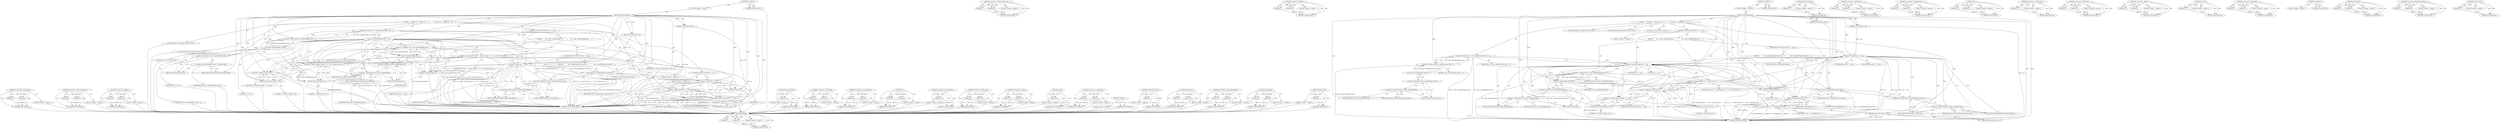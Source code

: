 digraph "QLatin1Char" {
vulnerable_162 [label=<(METHOD,openTags)>];
vulnerable_163 [label=<(PARAM,p1)>];
vulnerable_164 [label=<(PARAM,p2)>];
vulnerable_165 [label=<(BLOCK,&lt;empty&gt;,&lt;empty&gt;)>];
vulnerable_166 [label=<(METHOD_RETURN,ANY)>];
vulnerable_115 [label=<(METHOD,&lt;operator&gt;.indirectFieldAccess)>];
vulnerable_116 [label=<(PARAM,p1)>];
vulnerable_117 [label=<(PARAM,p2)>];
vulnerable_118 [label=<(BLOCK,&lt;empty&gt;,&lt;empty&gt;)>];
vulnerable_119 [label=<(METHOD_RETURN,ANY)>];
vulnerable_139 [label=<(METHOD,&lt;operator&gt;.addition)>];
vulnerable_140 [label=<(PARAM,p1)>];
vulnerable_141 [label=<(PARAM,p2)>];
vulnerable_142 [label=<(BLOCK,&lt;empty&gt;,&lt;empty&gt;)>];
vulnerable_143 [label=<(METHOD_RETURN,ANY)>];
vulnerable_6 [label=<(METHOD,&lt;global&gt;)<SUB>1</SUB>>];
vulnerable_7 [label=<(BLOCK,&lt;empty&gt;,&lt;empty&gt;)<SUB>1</SUB>>];
vulnerable_8 [label=<(METHOD,closeToTagString)<SUB>1</SUB>>];
vulnerable_9 [label=<(PARAM,TextHtmlData* data)<SUB>1</SUB>>];
vulnerable_10 [label=<(PARAM,const QString&amp; _tag)<SUB>1</SUB>>];
vulnerable_11 [label=<(BLOCK,{
    QString ret;
    QString tag;
    int i =...,{
    QString ret;
    QString tag;
    int i =...)<SUB>2</SUB>>];
vulnerable_12 [label="<(LOCAL,QString ret: QString)<SUB>3</SUB>>"];
vulnerable_13 [label="<(LOCAL,QString tag: QString)<SUB>4</SUB>>"];
vulnerable_14 [label="<(LOCAL,int i: int)<SUB>5</SUB>>"];
vulnerable_15 [label=<(&lt;operator&gt;.assignment,i = data-&gt;openHtmlTags.count() - 1)<SUB>5</SUB>>];
vulnerable_16 [label=<(IDENTIFIER,i,i = data-&gt;openHtmlTags.count() - 1)<SUB>5</SUB>>];
vulnerable_17 [label=<(&lt;operator&gt;.subtraction,data-&gt;openHtmlTags.count() - 1)<SUB>5</SUB>>];
vulnerable_18 [label=<(count,data-&gt;openHtmlTags.count())<SUB>5</SUB>>];
vulnerable_19 [label=<(&lt;operator&gt;.fieldAccess,data-&gt;openHtmlTags.count)<SUB>5</SUB>>];
vulnerable_20 [label=<(&lt;operator&gt;.indirectFieldAccess,data-&gt;openHtmlTags)<SUB>5</SUB>>];
vulnerable_21 [label=<(IDENTIFIER,data,data-&gt;openHtmlTags.count())<SUB>5</SUB>>];
vulnerable_22 [label=<(FIELD_IDENTIFIER,openHtmlTags,openHtmlTags)<SUB>5</SUB>>];
vulnerable_23 [label=<(FIELD_IDENTIFIER,count,count)<SUB>5</SUB>>];
vulnerable_24 [label=<(LITERAL,1,data-&gt;openHtmlTags.count() - 1)<SUB>5</SUB>>];
vulnerable_25 [label=<(CONTROL_STRUCTURE,FOR,for (;i &gt;= 0;--i))<SUB>6</SUB>>];
vulnerable_26 [label=<(BLOCK,&lt;empty&gt;,&lt;empty&gt;)<SUB>6</SUB>>];
vulnerable_27 [label=<(&lt;operator&gt;.greaterEqualsThan,i &gt;= 0)<SUB>6</SUB>>];
vulnerable_28 [label=<(IDENTIFIER,i,i &gt;= 0)<SUB>6</SUB>>];
vulnerable_29 [label=<(LITERAL,0,i &gt;= 0)<SUB>6</SUB>>];
vulnerable_30 [label=<(&lt;operator&gt;.preDecrement,--i)<SUB>6</SUB>>];
vulnerable_31 [label=<(IDENTIFIER,i,--i)<SUB>6</SUB>>];
vulnerable_32 [label=<(BLOCK,{
        tag = data-&gt;openHtmlTags.at(i);
     ...,{
        tag = data-&gt;openHtmlTags.at(i);
     ...)<SUB>7</SUB>>];
vulnerable_33 [label=<(&lt;operator&gt;.assignment,tag = data-&gt;openHtmlTags.at(i))<SUB>8</SUB>>];
vulnerable_34 [label=<(IDENTIFIER,tag,tag = data-&gt;openHtmlTags.at(i))<SUB>8</SUB>>];
vulnerable_35 [label=<(at,data-&gt;openHtmlTags.at(i))<SUB>8</SUB>>];
vulnerable_36 [label=<(&lt;operator&gt;.fieldAccess,data-&gt;openHtmlTags.at)<SUB>8</SUB>>];
vulnerable_37 [label=<(&lt;operator&gt;.indirectFieldAccess,data-&gt;openHtmlTags)<SUB>8</SUB>>];
vulnerable_38 [label=<(IDENTIFIER,data,data-&gt;openHtmlTags.at(i))<SUB>8</SUB>>];
vulnerable_39 [label=<(FIELD_IDENTIFIER,openHtmlTags,openHtmlTags)<SUB>8</SUB>>];
vulnerable_40 [label=<(FIELD_IDENTIFIER,at,at)<SUB>8</SUB>>];
vulnerable_41 [label=<(IDENTIFIER,i,data-&gt;openHtmlTags.at(i))<SUB>8</SUB>>];
vulnerable_42 [label=<(&lt;operator&gt;.assignmentPlus,ret += QLatin1String(&quot;&lt;/&quot;) + tag + QLatin1Char(...)<SUB>9</SUB>>];
vulnerable_43 [label=<(IDENTIFIER,ret,ret += QLatin1String(&quot;&lt;/&quot;) + tag + QLatin1Char(...)<SUB>9</SUB>>];
vulnerable_44 [label=<(&lt;operator&gt;.addition,QLatin1String(&quot;&lt;/&quot;) + tag + QLatin1Char('&gt;'))<SUB>9</SUB>>];
vulnerable_45 [label=<(&lt;operator&gt;.addition,QLatin1String(&quot;&lt;/&quot;) + tag)<SUB>9</SUB>>];
vulnerable_46 [label=<(QLatin1String,QLatin1String(&quot;&lt;/&quot;))<SUB>9</SUB>>];
vulnerable_47 [label=<(LITERAL,&quot;&lt;/&quot;,QLatin1String(&quot;&lt;/&quot;))<SUB>9</SUB>>];
vulnerable_48 [label=<(IDENTIFIER,tag,QLatin1String(&quot;&lt;/&quot;) + tag)<SUB>9</SUB>>];
vulnerable_49 [label=<(QLatin1Char,QLatin1Char('&gt;'))<SUB>9</SUB>>];
vulnerable_50 [label=<(LITERAL,'&gt;',QLatin1Char('&gt;'))<SUB>9</SUB>>];
vulnerable_51 [label=<(CONTROL_STRUCTURE,IF,if (tag == _tag))<SUB>10</SUB>>];
vulnerable_52 [label=<(&lt;operator&gt;.equals,tag == _tag)<SUB>10</SUB>>];
vulnerable_53 [label=<(IDENTIFIER,tag,tag == _tag)<SUB>10</SUB>>];
vulnerable_54 [label=<(IDENTIFIER,_tag,tag == _tag)<SUB>10</SUB>>];
vulnerable_55 [label=<(BLOCK,{
            data-&gt;openHtmlTags.removeAt(i);
 ...,{
            data-&gt;openHtmlTags.removeAt(i);
 ...)<SUB>11</SUB>>];
vulnerable_56 [label=<(removeAt,data-&gt;openHtmlTags.removeAt(i))<SUB>12</SUB>>];
vulnerable_57 [label=<(&lt;operator&gt;.fieldAccess,data-&gt;openHtmlTags.removeAt)<SUB>12</SUB>>];
vulnerable_58 [label=<(&lt;operator&gt;.indirectFieldAccess,data-&gt;openHtmlTags)<SUB>12</SUB>>];
vulnerable_59 [label=<(IDENTIFIER,data,data-&gt;openHtmlTags.removeAt(i))<SUB>12</SUB>>];
vulnerable_60 [label=<(FIELD_IDENTIFIER,openHtmlTags,openHtmlTags)<SUB>12</SUB>>];
vulnerable_61 [label=<(FIELD_IDENTIFIER,removeAt,removeAt)<SUB>12</SUB>>];
vulnerable_62 [label=<(IDENTIFIER,i,data-&gt;openHtmlTags.removeAt(i))<SUB>12</SUB>>];
vulnerable_63 [label=<(CONTROL_STRUCTURE,BREAK,break;)<SUB>13</SUB>>];
vulnerable_64 [label=<(&lt;operator&gt;.assignmentPlus,ret += openTags(data, i))<SUB>17</SUB>>];
vulnerable_65 [label=<(IDENTIFIER,ret,ret += openTags(data, i))<SUB>17</SUB>>];
vulnerable_66 [label=<(openTags,openTags(data, i))<SUB>17</SUB>>];
vulnerable_67 [label=<(IDENTIFIER,data,openTags(data, i))<SUB>17</SUB>>];
vulnerable_68 [label=<(IDENTIFIER,i,openTags(data, i))<SUB>17</SUB>>];
vulnerable_69 [label=<(RETURN,return ret;,return ret;)<SUB>19</SUB>>];
vulnerable_70 [label=<(IDENTIFIER,ret,return ret;)<SUB>19</SUB>>];
vulnerable_71 [label=<(METHOD_RETURN,QString)<SUB>1</SUB>>];
vulnerable_73 [label=<(METHOD_RETURN,ANY)<SUB>1</SUB>>];
vulnerable_144 [label=<(METHOD,QLatin1String)>];
vulnerable_145 [label=<(PARAM,p1)>];
vulnerable_146 [label=<(BLOCK,&lt;empty&gt;,&lt;empty&gt;)>];
vulnerable_147 [label=<(METHOD_RETURN,ANY)>];
vulnerable_101 [label=<(METHOD,&lt;operator&gt;.subtraction)>];
vulnerable_102 [label=<(PARAM,p1)>];
vulnerable_103 [label=<(PARAM,p2)>];
vulnerable_104 [label=<(BLOCK,&lt;empty&gt;,&lt;empty&gt;)>];
vulnerable_105 [label=<(METHOD_RETURN,ANY)>];
vulnerable_134 [label=<(METHOD,&lt;operator&gt;.assignmentPlus)>];
vulnerable_135 [label=<(PARAM,p1)>];
vulnerable_136 [label=<(PARAM,p2)>];
vulnerable_137 [label=<(BLOCK,&lt;empty&gt;,&lt;empty&gt;)>];
vulnerable_138 [label=<(METHOD_RETURN,ANY)>];
vulnerable_129 [label=<(METHOD,at)>];
vulnerable_130 [label=<(PARAM,p1)>];
vulnerable_131 [label=<(PARAM,p2)>];
vulnerable_132 [label=<(BLOCK,&lt;empty&gt;,&lt;empty&gt;)>];
vulnerable_133 [label=<(METHOD_RETURN,ANY)>];
vulnerable_125 [label=<(METHOD,&lt;operator&gt;.preDecrement)>];
vulnerable_126 [label=<(PARAM,p1)>];
vulnerable_127 [label=<(BLOCK,&lt;empty&gt;,&lt;empty&gt;)>];
vulnerable_128 [label=<(METHOD_RETURN,ANY)>];
vulnerable_110 [label=<(METHOD,&lt;operator&gt;.fieldAccess)>];
vulnerable_111 [label=<(PARAM,p1)>];
vulnerable_112 [label=<(PARAM,p2)>];
vulnerable_113 [label=<(BLOCK,&lt;empty&gt;,&lt;empty&gt;)>];
vulnerable_114 [label=<(METHOD_RETURN,ANY)>];
vulnerable_152 [label=<(METHOD,&lt;operator&gt;.equals)>];
vulnerable_153 [label=<(PARAM,p1)>];
vulnerable_154 [label=<(PARAM,p2)>];
vulnerable_155 [label=<(BLOCK,&lt;empty&gt;,&lt;empty&gt;)>];
vulnerable_156 [label=<(METHOD_RETURN,ANY)>];
vulnerable_106 [label=<(METHOD,count)>];
vulnerable_107 [label=<(PARAM,p1)>];
vulnerable_108 [label=<(BLOCK,&lt;empty&gt;,&lt;empty&gt;)>];
vulnerable_109 [label=<(METHOD_RETURN,ANY)>];
vulnerable_96 [label=<(METHOD,&lt;operator&gt;.assignment)>];
vulnerable_97 [label=<(PARAM,p1)>];
vulnerable_98 [label=<(PARAM,p2)>];
vulnerable_99 [label=<(BLOCK,&lt;empty&gt;,&lt;empty&gt;)>];
vulnerable_100 [label=<(METHOD_RETURN,ANY)>];
vulnerable_90 [label=<(METHOD,&lt;global&gt;)<SUB>1</SUB>>];
vulnerable_91 [label=<(BLOCK,&lt;empty&gt;,&lt;empty&gt;)>];
vulnerable_92 [label=<(METHOD_RETURN,ANY)>];
vulnerable_157 [label=<(METHOD,removeAt)>];
vulnerable_158 [label=<(PARAM,p1)>];
vulnerable_159 [label=<(PARAM,p2)>];
vulnerable_160 [label=<(BLOCK,&lt;empty&gt;,&lt;empty&gt;)>];
vulnerable_161 [label=<(METHOD_RETURN,ANY)>];
vulnerable_120 [label=<(METHOD,&lt;operator&gt;.greaterEqualsThan)>];
vulnerable_121 [label=<(PARAM,p1)>];
vulnerable_122 [label=<(PARAM,p2)>];
vulnerable_123 [label=<(BLOCK,&lt;empty&gt;,&lt;empty&gt;)>];
vulnerable_124 [label=<(METHOD_RETURN,ANY)>];
vulnerable_148 [label=<(METHOD,QLatin1Char)>];
vulnerable_149 [label=<(PARAM,p1)>];
vulnerable_150 [label=<(BLOCK,&lt;empty&gt;,&lt;empty&gt;)>];
vulnerable_151 [label=<(METHOD_RETURN,ANY)>];
fixed_168 [label=<(METHOD,&lt;operator&gt;.greaterThan)>];
fixed_169 [label=<(PARAM,p1)>];
fixed_170 [label=<(PARAM,p2)>];
fixed_171 [label=<(BLOCK,&lt;empty&gt;,&lt;empty&gt;)>];
fixed_172 [label=<(METHOD_RETURN,ANY)>];
fixed_121 [label=<(METHOD,&lt;operator&gt;.indirectFieldAccess)>];
fixed_122 [label=<(PARAM,p1)>];
fixed_123 [label=<(PARAM,p2)>];
fixed_124 [label=<(BLOCK,&lt;empty&gt;,&lt;empty&gt;)>];
fixed_125 [label=<(METHOD_RETURN,ANY)>];
fixed_145 [label=<(METHOD,&lt;operator&gt;.addition)>];
fixed_146 [label=<(PARAM,p1)>];
fixed_147 [label=<(PARAM,p2)>];
fixed_148 [label=<(BLOCK,&lt;empty&gt;,&lt;empty&gt;)>];
fixed_149 [label=<(METHOD_RETURN,ANY)>];
fixed_6 [label=<(METHOD,&lt;global&gt;)<SUB>1</SUB>>];
fixed_7 [label=<(BLOCK,&lt;empty&gt;,&lt;empty&gt;)<SUB>1</SUB>>];
fixed_8 [label=<(METHOD,closeToTagString)<SUB>1</SUB>>];
fixed_9 [label=<(PARAM,TextHtmlData* data)<SUB>1</SUB>>];
fixed_10 [label=<(PARAM,const QString&amp; _tag)<SUB>1</SUB>>];
fixed_11 [label=<(BLOCK,{
    QString ret;
    QString tag;
    int i =...,{
    QString ret;
    QString tag;
    int i =...)<SUB>2</SUB>>];
fixed_12 [label="<(LOCAL,QString ret: QString)<SUB>3</SUB>>"];
fixed_13 [label="<(LOCAL,QString tag: QString)<SUB>4</SUB>>"];
fixed_14 [label="<(LOCAL,int i: int)<SUB>5</SUB>>"];
fixed_15 [label=<(&lt;operator&gt;.assignment,i = data-&gt;openHtmlTags.count() - 1)<SUB>5</SUB>>];
fixed_16 [label=<(IDENTIFIER,i,i = data-&gt;openHtmlTags.count() - 1)<SUB>5</SUB>>];
fixed_17 [label=<(&lt;operator&gt;.subtraction,data-&gt;openHtmlTags.count() - 1)<SUB>5</SUB>>];
fixed_18 [label=<(count,data-&gt;openHtmlTags.count())<SUB>5</SUB>>];
fixed_19 [label=<(&lt;operator&gt;.fieldAccess,data-&gt;openHtmlTags.count)<SUB>5</SUB>>];
fixed_20 [label=<(&lt;operator&gt;.indirectFieldAccess,data-&gt;openHtmlTags)<SUB>5</SUB>>];
fixed_21 [label=<(IDENTIFIER,data,data-&gt;openHtmlTags.count())<SUB>5</SUB>>];
fixed_22 [label=<(FIELD_IDENTIFIER,openHtmlTags,openHtmlTags)<SUB>5</SUB>>];
fixed_23 [label=<(FIELD_IDENTIFIER,count,count)<SUB>5</SUB>>];
fixed_24 [label=<(LITERAL,1,data-&gt;openHtmlTags.count() - 1)<SUB>5</SUB>>];
fixed_25 [label=<(CONTROL_STRUCTURE,FOR,for (;i &gt;= 0;--i))<SUB>6</SUB>>];
fixed_26 [label=<(BLOCK,&lt;empty&gt;,&lt;empty&gt;)<SUB>6</SUB>>];
fixed_27 [label=<(&lt;operator&gt;.greaterEqualsThan,i &gt;= 0)<SUB>6</SUB>>];
fixed_28 [label=<(IDENTIFIER,i,i &gt;= 0)<SUB>6</SUB>>];
fixed_29 [label=<(LITERAL,0,i &gt;= 0)<SUB>6</SUB>>];
fixed_30 [label=<(&lt;operator&gt;.preDecrement,--i)<SUB>6</SUB>>];
fixed_31 [label=<(IDENTIFIER,i,--i)<SUB>6</SUB>>];
fixed_32 [label=<(BLOCK,{
        tag = data-&gt;openHtmlTags.at(i);
     ...,{
        tag = data-&gt;openHtmlTags.at(i);
     ...)<SUB>7</SUB>>];
fixed_33 [label=<(&lt;operator&gt;.assignment,tag = data-&gt;openHtmlTags.at(i))<SUB>8</SUB>>];
fixed_34 [label=<(IDENTIFIER,tag,tag = data-&gt;openHtmlTags.at(i))<SUB>8</SUB>>];
fixed_35 [label=<(at,data-&gt;openHtmlTags.at(i))<SUB>8</SUB>>];
fixed_36 [label=<(&lt;operator&gt;.fieldAccess,data-&gt;openHtmlTags.at)<SUB>8</SUB>>];
fixed_37 [label=<(&lt;operator&gt;.indirectFieldAccess,data-&gt;openHtmlTags)<SUB>8</SUB>>];
fixed_38 [label=<(IDENTIFIER,data,data-&gt;openHtmlTags.at(i))<SUB>8</SUB>>];
fixed_39 [label=<(FIELD_IDENTIFIER,openHtmlTags,openHtmlTags)<SUB>8</SUB>>];
fixed_40 [label=<(FIELD_IDENTIFIER,at,at)<SUB>8</SUB>>];
fixed_41 [label=<(IDENTIFIER,i,data-&gt;openHtmlTags.at(i))<SUB>8</SUB>>];
fixed_42 [label=<(&lt;operator&gt;.assignmentPlus,ret += QLatin1String(&quot;&lt;/&quot;) + tag + QLatin1Char(...)<SUB>9</SUB>>];
fixed_43 [label=<(IDENTIFIER,ret,ret += QLatin1String(&quot;&lt;/&quot;) + tag + QLatin1Char(...)<SUB>9</SUB>>];
fixed_44 [label=<(&lt;operator&gt;.addition,QLatin1String(&quot;&lt;/&quot;) + tag + QLatin1Char('&gt;'))<SUB>9</SUB>>];
fixed_45 [label=<(&lt;operator&gt;.addition,QLatin1String(&quot;&lt;/&quot;) + tag)<SUB>9</SUB>>];
fixed_46 [label=<(QLatin1String,QLatin1String(&quot;&lt;/&quot;))<SUB>9</SUB>>];
fixed_47 [label=<(LITERAL,&quot;&lt;/&quot;,QLatin1String(&quot;&lt;/&quot;))<SUB>9</SUB>>];
fixed_48 [label=<(IDENTIFIER,tag,QLatin1String(&quot;&lt;/&quot;) + tag)<SUB>9</SUB>>];
fixed_49 [label=<(QLatin1Char,QLatin1Char('&gt;'))<SUB>9</SUB>>];
fixed_50 [label=<(LITERAL,'&gt;',QLatin1Char('&gt;'))<SUB>9</SUB>>];
fixed_51 [label=<(CONTROL_STRUCTURE,IF,if (tag == _tag))<SUB>10</SUB>>];
fixed_52 [label=<(&lt;operator&gt;.equals,tag == _tag)<SUB>10</SUB>>];
fixed_53 [label=<(IDENTIFIER,tag,tag == _tag)<SUB>10</SUB>>];
fixed_54 [label=<(IDENTIFIER,_tag,tag == _tag)<SUB>10</SUB>>];
fixed_55 [label=<(BLOCK,{
            data-&gt;openHtmlTags.removeAt(i);
 ...,{
            data-&gt;openHtmlTags.removeAt(i);
 ...)<SUB>11</SUB>>];
fixed_56 [label=<(removeAt,data-&gt;openHtmlTags.removeAt(i))<SUB>12</SUB>>];
fixed_57 [label=<(&lt;operator&gt;.fieldAccess,data-&gt;openHtmlTags.removeAt)<SUB>12</SUB>>];
fixed_58 [label=<(&lt;operator&gt;.indirectFieldAccess,data-&gt;openHtmlTags)<SUB>12</SUB>>];
fixed_59 [label=<(IDENTIFIER,data,data-&gt;openHtmlTags.removeAt(i))<SUB>12</SUB>>];
fixed_60 [label=<(FIELD_IDENTIFIER,openHtmlTags,openHtmlTags)<SUB>12</SUB>>];
fixed_61 [label=<(FIELD_IDENTIFIER,removeAt,removeAt)<SUB>12</SUB>>];
fixed_62 [label=<(IDENTIFIER,i,data-&gt;openHtmlTags.removeAt(i))<SUB>12</SUB>>];
fixed_63 [label=<(CONTROL_STRUCTURE,BREAK,break;)<SUB>13</SUB>>];
fixed_64 [label=<(CONTROL_STRUCTURE,IF,if (i &gt; -1))<SUB>17</SUB>>];
fixed_65 [label=<(&lt;operator&gt;.greaterThan,i &gt; -1)<SUB>17</SUB>>];
fixed_66 [label=<(IDENTIFIER,i,i &gt; -1)<SUB>17</SUB>>];
fixed_67 [label=<(&lt;operator&gt;.minus,-1)<SUB>17</SUB>>];
fixed_68 [label=<(LITERAL,1,-1)<SUB>17</SUB>>];
fixed_69 [label=<(BLOCK,&lt;empty&gt;,&lt;empty&gt;)<SUB>18</SUB>>];
fixed_70 [label=<(&lt;operator&gt;.assignmentPlus,ret += openTags(data, i))<SUB>18</SUB>>];
fixed_71 [label=<(IDENTIFIER,ret,ret += openTags(data, i))<SUB>18</SUB>>];
fixed_72 [label=<(openTags,openTags(data, i))<SUB>18</SUB>>];
fixed_73 [label=<(IDENTIFIER,data,openTags(data, i))<SUB>18</SUB>>];
fixed_74 [label=<(IDENTIFIER,i,openTags(data, i))<SUB>18</SUB>>];
fixed_75 [label=<(RETURN,return ret;,return ret;)<SUB>20</SUB>>];
fixed_76 [label=<(IDENTIFIER,ret,return ret;)<SUB>20</SUB>>];
fixed_77 [label=<(METHOD_RETURN,QString)<SUB>1</SUB>>];
fixed_79 [label=<(METHOD_RETURN,ANY)<SUB>1</SUB>>];
fixed_150 [label=<(METHOD,QLatin1String)>];
fixed_151 [label=<(PARAM,p1)>];
fixed_152 [label=<(BLOCK,&lt;empty&gt;,&lt;empty&gt;)>];
fixed_153 [label=<(METHOD_RETURN,ANY)>];
fixed_107 [label=<(METHOD,&lt;operator&gt;.subtraction)>];
fixed_108 [label=<(PARAM,p1)>];
fixed_109 [label=<(PARAM,p2)>];
fixed_110 [label=<(BLOCK,&lt;empty&gt;,&lt;empty&gt;)>];
fixed_111 [label=<(METHOD_RETURN,ANY)>];
fixed_140 [label=<(METHOD,&lt;operator&gt;.assignmentPlus)>];
fixed_141 [label=<(PARAM,p1)>];
fixed_142 [label=<(PARAM,p2)>];
fixed_143 [label=<(BLOCK,&lt;empty&gt;,&lt;empty&gt;)>];
fixed_144 [label=<(METHOD_RETURN,ANY)>];
fixed_135 [label=<(METHOD,at)>];
fixed_136 [label=<(PARAM,p1)>];
fixed_137 [label=<(PARAM,p2)>];
fixed_138 [label=<(BLOCK,&lt;empty&gt;,&lt;empty&gt;)>];
fixed_139 [label=<(METHOD_RETURN,ANY)>];
fixed_131 [label=<(METHOD,&lt;operator&gt;.preDecrement)>];
fixed_132 [label=<(PARAM,p1)>];
fixed_133 [label=<(BLOCK,&lt;empty&gt;,&lt;empty&gt;)>];
fixed_134 [label=<(METHOD_RETURN,ANY)>];
fixed_116 [label=<(METHOD,&lt;operator&gt;.fieldAccess)>];
fixed_117 [label=<(PARAM,p1)>];
fixed_118 [label=<(PARAM,p2)>];
fixed_119 [label=<(BLOCK,&lt;empty&gt;,&lt;empty&gt;)>];
fixed_120 [label=<(METHOD_RETURN,ANY)>];
fixed_158 [label=<(METHOD,&lt;operator&gt;.equals)>];
fixed_159 [label=<(PARAM,p1)>];
fixed_160 [label=<(PARAM,p2)>];
fixed_161 [label=<(BLOCK,&lt;empty&gt;,&lt;empty&gt;)>];
fixed_162 [label=<(METHOD_RETURN,ANY)>];
fixed_112 [label=<(METHOD,count)>];
fixed_113 [label=<(PARAM,p1)>];
fixed_114 [label=<(BLOCK,&lt;empty&gt;,&lt;empty&gt;)>];
fixed_115 [label=<(METHOD_RETURN,ANY)>];
fixed_102 [label=<(METHOD,&lt;operator&gt;.assignment)>];
fixed_103 [label=<(PARAM,p1)>];
fixed_104 [label=<(PARAM,p2)>];
fixed_105 [label=<(BLOCK,&lt;empty&gt;,&lt;empty&gt;)>];
fixed_106 [label=<(METHOD_RETURN,ANY)>];
fixed_96 [label=<(METHOD,&lt;global&gt;)<SUB>1</SUB>>];
fixed_97 [label=<(BLOCK,&lt;empty&gt;,&lt;empty&gt;)>];
fixed_98 [label=<(METHOD_RETURN,ANY)>];
fixed_173 [label=<(METHOD,&lt;operator&gt;.minus)>];
fixed_174 [label=<(PARAM,p1)>];
fixed_175 [label=<(BLOCK,&lt;empty&gt;,&lt;empty&gt;)>];
fixed_176 [label=<(METHOD_RETURN,ANY)>];
fixed_163 [label=<(METHOD,removeAt)>];
fixed_164 [label=<(PARAM,p1)>];
fixed_165 [label=<(PARAM,p2)>];
fixed_166 [label=<(BLOCK,&lt;empty&gt;,&lt;empty&gt;)>];
fixed_167 [label=<(METHOD_RETURN,ANY)>];
fixed_126 [label=<(METHOD,&lt;operator&gt;.greaterEqualsThan)>];
fixed_127 [label=<(PARAM,p1)>];
fixed_128 [label=<(PARAM,p2)>];
fixed_129 [label=<(BLOCK,&lt;empty&gt;,&lt;empty&gt;)>];
fixed_130 [label=<(METHOD_RETURN,ANY)>];
fixed_177 [label=<(METHOD,openTags)>];
fixed_178 [label=<(PARAM,p1)>];
fixed_179 [label=<(PARAM,p2)>];
fixed_180 [label=<(BLOCK,&lt;empty&gt;,&lt;empty&gt;)>];
fixed_181 [label=<(METHOD_RETURN,ANY)>];
fixed_154 [label=<(METHOD,QLatin1Char)>];
fixed_155 [label=<(PARAM,p1)>];
fixed_156 [label=<(BLOCK,&lt;empty&gt;,&lt;empty&gt;)>];
fixed_157 [label=<(METHOD_RETURN,ANY)>];
vulnerable_162 -> vulnerable_163  [key=0, label="AST: "];
vulnerable_162 -> vulnerable_163  [key=1, label="DDG: "];
vulnerable_162 -> vulnerable_165  [key=0, label="AST: "];
vulnerable_162 -> vulnerable_164  [key=0, label="AST: "];
vulnerable_162 -> vulnerable_164  [key=1, label="DDG: "];
vulnerable_162 -> vulnerable_166  [key=0, label="AST: "];
vulnerable_162 -> vulnerable_166  [key=1, label="CFG: "];
vulnerable_163 -> vulnerable_166  [key=0, label="DDG: p1"];
vulnerable_164 -> vulnerable_166  [key=0, label="DDG: p2"];
vulnerable_115 -> vulnerable_116  [key=0, label="AST: "];
vulnerable_115 -> vulnerable_116  [key=1, label="DDG: "];
vulnerable_115 -> vulnerable_118  [key=0, label="AST: "];
vulnerable_115 -> vulnerable_117  [key=0, label="AST: "];
vulnerable_115 -> vulnerable_117  [key=1, label="DDG: "];
vulnerable_115 -> vulnerable_119  [key=0, label="AST: "];
vulnerable_115 -> vulnerable_119  [key=1, label="CFG: "];
vulnerable_116 -> vulnerable_119  [key=0, label="DDG: p1"];
vulnerable_117 -> vulnerable_119  [key=0, label="DDG: p2"];
vulnerable_139 -> vulnerable_140  [key=0, label="AST: "];
vulnerable_139 -> vulnerable_140  [key=1, label="DDG: "];
vulnerable_139 -> vulnerable_142  [key=0, label="AST: "];
vulnerable_139 -> vulnerable_141  [key=0, label="AST: "];
vulnerable_139 -> vulnerable_141  [key=1, label="DDG: "];
vulnerable_139 -> vulnerable_143  [key=0, label="AST: "];
vulnerable_139 -> vulnerable_143  [key=1, label="CFG: "];
vulnerable_140 -> vulnerable_143  [key=0, label="DDG: p1"];
vulnerable_141 -> vulnerable_143  [key=0, label="DDG: p2"];
vulnerable_6 -> vulnerable_7  [key=0, label="AST: "];
vulnerable_6 -> vulnerable_73  [key=0, label="AST: "];
vulnerable_6 -> vulnerable_73  [key=1, label="CFG: "];
vulnerable_7 -> vulnerable_8  [key=0, label="AST: "];
vulnerable_8 -> vulnerable_9  [key=0, label="AST: "];
vulnerable_8 -> vulnerable_9  [key=1, label="DDG: "];
vulnerable_8 -> vulnerable_10  [key=0, label="AST: "];
vulnerable_8 -> vulnerable_10  [key=1, label="DDG: "];
vulnerable_8 -> vulnerable_11  [key=0, label="AST: "];
vulnerable_8 -> vulnerable_71  [key=0, label="AST: "];
vulnerable_8 -> vulnerable_22  [key=0, label="CFG: "];
vulnerable_8 -> vulnerable_64  [key=0, label="DDG: "];
vulnerable_8 -> vulnerable_70  [key=0, label="DDG: "];
vulnerable_8 -> vulnerable_17  [key=0, label="DDG: "];
vulnerable_8 -> vulnerable_27  [key=0, label="DDG: "];
vulnerable_8 -> vulnerable_30  [key=0, label="DDG: "];
vulnerable_8 -> vulnerable_42  [key=0, label="DDG: "];
vulnerable_8 -> vulnerable_66  [key=0, label="DDG: "];
vulnerable_8 -> vulnerable_35  [key=0, label="DDG: "];
vulnerable_8 -> vulnerable_44  [key=0, label="DDG: "];
vulnerable_8 -> vulnerable_52  [key=0, label="DDG: "];
vulnerable_8 -> vulnerable_45  [key=0, label="DDG: "];
vulnerable_8 -> vulnerable_49  [key=0, label="DDG: "];
vulnerable_8 -> vulnerable_56  [key=0, label="DDG: "];
vulnerable_8 -> vulnerable_46  [key=0, label="DDG: "];
vulnerable_9 -> vulnerable_66  [key=0, label="DDG: data"];
vulnerable_10 -> vulnerable_71  [key=0, label="DDG: _tag"];
vulnerable_10 -> vulnerable_52  [key=0, label="DDG: _tag"];
vulnerable_11 -> vulnerable_12  [key=0, label="AST: "];
vulnerable_11 -> vulnerable_13  [key=0, label="AST: "];
vulnerable_11 -> vulnerable_14  [key=0, label="AST: "];
vulnerable_11 -> vulnerable_15  [key=0, label="AST: "];
vulnerable_11 -> vulnerable_25  [key=0, label="AST: "];
vulnerable_11 -> vulnerable_64  [key=0, label="AST: "];
vulnerable_11 -> vulnerable_69  [key=0, label="AST: "];
vulnerable_15 -> vulnerable_16  [key=0, label="AST: "];
vulnerable_15 -> vulnerable_17  [key=0, label="AST: "];
vulnerable_15 -> vulnerable_27  [key=0, label="CFG: "];
vulnerable_15 -> vulnerable_27  [key=1, label="DDG: i"];
vulnerable_15 -> vulnerable_71  [key=0, label="DDG: data-&gt;openHtmlTags.count() - 1"];
vulnerable_15 -> vulnerable_71  [key=1, label="DDG: i = data-&gt;openHtmlTags.count() - 1"];
vulnerable_17 -> vulnerable_18  [key=0, label="AST: "];
vulnerable_17 -> vulnerable_24  [key=0, label="AST: "];
vulnerable_17 -> vulnerable_15  [key=0, label="CFG: "];
vulnerable_17 -> vulnerable_15  [key=1, label="DDG: data-&gt;openHtmlTags.count()"];
vulnerable_17 -> vulnerable_15  [key=2, label="DDG: 1"];
vulnerable_17 -> vulnerable_71  [key=0, label="DDG: data-&gt;openHtmlTags.count()"];
vulnerable_18 -> vulnerable_19  [key=0, label="AST: "];
vulnerable_18 -> vulnerable_17  [key=0, label="CFG: "];
vulnerable_18 -> vulnerable_17  [key=1, label="DDG: data-&gt;openHtmlTags.count"];
vulnerable_19 -> vulnerable_20  [key=0, label="AST: "];
vulnerable_19 -> vulnerable_23  [key=0, label="AST: "];
vulnerable_19 -> vulnerable_18  [key=0, label="CFG: "];
vulnerable_20 -> vulnerable_21  [key=0, label="AST: "];
vulnerable_20 -> vulnerable_22  [key=0, label="AST: "];
vulnerable_20 -> vulnerable_23  [key=0, label="CFG: "];
vulnerable_22 -> vulnerable_20  [key=0, label="CFG: "];
vulnerable_23 -> vulnerable_19  [key=0, label="CFG: "];
vulnerable_25 -> vulnerable_26  [key=0, label="AST: "];
vulnerable_25 -> vulnerable_27  [key=0, label="AST: "];
vulnerable_25 -> vulnerable_30  [key=0, label="AST: "];
vulnerable_25 -> vulnerable_32  [key=0, label="AST: "];
vulnerable_27 -> vulnerable_28  [key=0, label="AST: "];
vulnerable_27 -> vulnerable_29  [key=0, label="AST: "];
vulnerable_27 -> vulnerable_39  [key=0, label="CFG: "];
vulnerable_27 -> vulnerable_39  [key=1, label="CDG: "];
vulnerable_27 -> vulnerable_66  [key=0, label="CFG: "];
vulnerable_27 -> vulnerable_66  [key=1, label="DDG: i"];
vulnerable_27 -> vulnerable_71  [key=0, label="DDG: i &gt;= 0"];
vulnerable_27 -> vulnerable_35  [key=0, label="DDG: i"];
vulnerable_27 -> vulnerable_35  [key=1, label="CDG: "];
vulnerable_27 -> vulnerable_49  [key=0, label="CDG: "];
vulnerable_27 -> vulnerable_33  [key=0, label="CDG: "];
vulnerable_27 -> vulnerable_42  [key=0, label="CDG: "];
vulnerable_27 -> vulnerable_36  [key=0, label="CDG: "];
vulnerable_27 -> vulnerable_52  [key=0, label="CDG: "];
vulnerable_27 -> vulnerable_37  [key=0, label="CDG: "];
vulnerable_27 -> vulnerable_46  [key=0, label="CDG: "];
vulnerable_27 -> vulnerable_45  [key=0, label="CDG: "];
vulnerable_27 -> vulnerable_40  [key=0, label="CDG: "];
vulnerable_27 -> vulnerable_44  [key=0, label="CDG: "];
vulnerable_30 -> vulnerable_31  [key=0, label="AST: "];
vulnerable_30 -> vulnerable_27  [key=0, label="CFG: "];
vulnerable_30 -> vulnerable_27  [key=1, label="DDG: i"];
vulnerable_30 -> vulnerable_71  [key=0, label="DDG: --i"];
vulnerable_32 -> vulnerable_33  [key=0, label="AST: "];
vulnerable_32 -> vulnerable_42  [key=0, label="AST: "];
vulnerable_32 -> vulnerable_51  [key=0, label="AST: "];
vulnerable_33 -> vulnerable_34  [key=0, label="AST: "];
vulnerable_33 -> vulnerable_35  [key=0, label="AST: "];
vulnerable_33 -> vulnerable_46  [key=0, label="CFG: "];
vulnerable_33 -> vulnerable_71  [key=0, label="DDG: data-&gt;openHtmlTags.at(i)"];
vulnerable_33 -> vulnerable_71  [key=1, label="DDG: tag = data-&gt;openHtmlTags.at(i)"];
vulnerable_33 -> vulnerable_42  [key=0, label="DDG: tag"];
vulnerable_33 -> vulnerable_44  [key=0, label="DDG: tag"];
vulnerable_33 -> vulnerable_52  [key=0, label="DDG: tag"];
vulnerable_33 -> vulnerable_45  [key=0, label="DDG: tag"];
vulnerable_35 -> vulnerable_36  [key=0, label="AST: "];
vulnerable_35 -> vulnerable_41  [key=0, label="AST: "];
vulnerable_35 -> vulnerable_33  [key=0, label="CFG: "];
vulnerable_35 -> vulnerable_33  [key=1, label="DDG: data-&gt;openHtmlTags.at"];
vulnerable_35 -> vulnerable_33  [key=2, label="DDG: i"];
vulnerable_35 -> vulnerable_30  [key=0, label="DDG: i"];
vulnerable_35 -> vulnerable_56  [key=0, label="DDG: i"];
vulnerable_36 -> vulnerable_37  [key=0, label="AST: "];
vulnerable_36 -> vulnerable_40  [key=0, label="AST: "];
vulnerable_36 -> vulnerable_35  [key=0, label="CFG: "];
vulnerable_37 -> vulnerable_38  [key=0, label="AST: "];
vulnerable_37 -> vulnerable_39  [key=0, label="AST: "];
vulnerable_37 -> vulnerable_40  [key=0, label="CFG: "];
vulnerable_39 -> vulnerable_37  [key=0, label="CFG: "];
vulnerable_40 -> vulnerable_36  [key=0, label="CFG: "];
vulnerable_42 -> vulnerable_43  [key=0, label="AST: "];
vulnerable_42 -> vulnerable_44  [key=0, label="AST: "];
vulnerable_42 -> vulnerable_52  [key=0, label="CFG: "];
vulnerable_42 -> vulnerable_71  [key=0, label="DDG: QLatin1String(&quot;&lt;/&quot;) + tag + QLatin1Char('&gt;')"];
vulnerable_42 -> vulnerable_71  [key=1, label="DDG: ret += QLatin1String(&quot;&lt;/&quot;) + tag + QLatin1Char('&gt;')"];
vulnerable_42 -> vulnerable_64  [key=0, label="DDG: ret"];
vulnerable_44 -> vulnerable_45  [key=0, label="AST: "];
vulnerable_44 -> vulnerable_49  [key=0, label="AST: "];
vulnerable_44 -> vulnerable_42  [key=0, label="CFG: "];
vulnerable_44 -> vulnerable_71  [key=0, label="DDG: QLatin1String(&quot;&lt;/&quot;) + tag"];
vulnerable_44 -> vulnerable_71  [key=1, label="DDG: QLatin1Char('&gt;')"];
vulnerable_45 -> vulnerable_46  [key=0, label="AST: "];
vulnerable_45 -> vulnerable_48  [key=0, label="AST: "];
vulnerable_45 -> vulnerable_49  [key=0, label="CFG: "];
vulnerable_45 -> vulnerable_71  [key=0, label="DDG: QLatin1String(&quot;&lt;/&quot;)"];
vulnerable_46 -> vulnerable_47  [key=0, label="AST: "];
vulnerable_46 -> vulnerable_45  [key=0, label="CFG: "];
vulnerable_46 -> vulnerable_45  [key=1, label="DDG: &quot;&lt;/&quot;"];
vulnerable_46 -> vulnerable_42  [key=0, label="DDG: &quot;&lt;/&quot;"];
vulnerable_46 -> vulnerable_44  [key=0, label="DDG: &quot;&lt;/&quot;"];
vulnerable_49 -> vulnerable_50  [key=0, label="AST: "];
vulnerable_49 -> vulnerable_44  [key=0, label="CFG: "];
vulnerable_49 -> vulnerable_44  [key=1, label="DDG: '&gt;'"];
vulnerable_49 -> vulnerable_42  [key=0, label="DDG: '&gt;'"];
vulnerable_51 -> vulnerable_52  [key=0, label="AST: "];
vulnerable_51 -> vulnerable_55  [key=0, label="AST: "];
vulnerable_52 -> vulnerable_53  [key=0, label="AST: "];
vulnerable_52 -> vulnerable_54  [key=0, label="AST: "];
vulnerable_52 -> vulnerable_60  [key=0, label="CFG: "];
vulnerable_52 -> vulnerable_60  [key=1, label="CDG: "];
vulnerable_52 -> vulnerable_30  [key=0, label="CFG: "];
vulnerable_52 -> vulnerable_30  [key=1, label="CDG: "];
vulnerable_52 -> vulnerable_71  [key=0, label="DDG: tag"];
vulnerable_52 -> vulnerable_71  [key=1, label="DDG: _tag"];
vulnerable_52 -> vulnerable_71  [key=2, label="DDG: tag == _tag"];
vulnerable_52 -> vulnerable_58  [key=0, label="CDG: "];
vulnerable_52 -> vulnerable_61  [key=0, label="CDG: "];
vulnerable_52 -> vulnerable_57  [key=0, label="CDG: "];
vulnerable_52 -> vulnerable_56  [key=0, label="CDG: "];
vulnerable_52 -> vulnerable_27  [key=0, label="CDG: "];
vulnerable_55 -> vulnerable_56  [key=0, label="AST: "];
vulnerable_55 -> vulnerable_63  [key=0, label="AST: "];
vulnerable_56 -> vulnerable_57  [key=0, label="AST: "];
vulnerable_56 -> vulnerable_62  [key=0, label="AST: "];
vulnerable_56 -> vulnerable_66  [key=0, label="CFG: "];
vulnerable_56 -> vulnerable_66  [key=1, label="DDG: i"];
vulnerable_56 -> vulnerable_71  [key=0, label="DDG: data-&gt;openHtmlTags.removeAt(i)"];
vulnerable_57 -> vulnerable_58  [key=0, label="AST: "];
vulnerable_57 -> vulnerable_61  [key=0, label="AST: "];
vulnerable_57 -> vulnerable_56  [key=0, label="CFG: "];
vulnerable_58 -> vulnerable_59  [key=0, label="AST: "];
vulnerable_58 -> vulnerable_60  [key=0, label="AST: "];
vulnerable_58 -> vulnerable_61  [key=0, label="CFG: "];
vulnerable_60 -> vulnerable_58  [key=0, label="CFG: "];
vulnerable_61 -> vulnerable_57  [key=0, label="CFG: "];
vulnerable_64 -> vulnerable_65  [key=0, label="AST: "];
vulnerable_64 -> vulnerable_66  [key=0, label="AST: "];
vulnerable_64 -> vulnerable_69  [key=0, label="CFG: "];
vulnerable_64 -> vulnerable_71  [key=0, label="DDG: ret"];
vulnerable_64 -> vulnerable_71  [key=1, label="DDG: openTags(data, i)"];
vulnerable_64 -> vulnerable_71  [key=2, label="DDG: ret += openTags(data, i)"];
vulnerable_64 -> vulnerable_70  [key=0, label="DDG: ret"];
vulnerable_66 -> vulnerable_67  [key=0, label="AST: "];
vulnerable_66 -> vulnerable_68  [key=0, label="AST: "];
vulnerable_66 -> vulnerable_64  [key=0, label="CFG: "];
vulnerable_66 -> vulnerable_64  [key=1, label="DDG: data"];
vulnerable_66 -> vulnerable_64  [key=2, label="DDG: i"];
vulnerable_66 -> vulnerable_71  [key=0, label="DDG: data"];
vulnerable_66 -> vulnerable_71  [key=1, label="DDG: i"];
vulnerable_69 -> vulnerable_70  [key=0, label="AST: "];
vulnerable_69 -> vulnerable_71  [key=0, label="CFG: "];
vulnerable_69 -> vulnerable_71  [key=1, label="DDG: &lt;RET&gt;"];
vulnerable_70 -> vulnerable_69  [key=0, label="DDG: ret"];
vulnerable_144 -> vulnerable_145  [key=0, label="AST: "];
vulnerable_144 -> vulnerable_145  [key=1, label="DDG: "];
vulnerable_144 -> vulnerable_146  [key=0, label="AST: "];
vulnerable_144 -> vulnerable_147  [key=0, label="AST: "];
vulnerable_144 -> vulnerable_147  [key=1, label="CFG: "];
vulnerable_145 -> vulnerable_147  [key=0, label="DDG: p1"];
vulnerable_101 -> vulnerable_102  [key=0, label="AST: "];
vulnerable_101 -> vulnerable_102  [key=1, label="DDG: "];
vulnerable_101 -> vulnerable_104  [key=0, label="AST: "];
vulnerable_101 -> vulnerable_103  [key=0, label="AST: "];
vulnerable_101 -> vulnerable_103  [key=1, label="DDG: "];
vulnerable_101 -> vulnerable_105  [key=0, label="AST: "];
vulnerable_101 -> vulnerable_105  [key=1, label="CFG: "];
vulnerable_102 -> vulnerable_105  [key=0, label="DDG: p1"];
vulnerable_103 -> vulnerable_105  [key=0, label="DDG: p2"];
vulnerable_134 -> vulnerable_135  [key=0, label="AST: "];
vulnerable_134 -> vulnerable_135  [key=1, label="DDG: "];
vulnerable_134 -> vulnerable_137  [key=0, label="AST: "];
vulnerable_134 -> vulnerable_136  [key=0, label="AST: "];
vulnerable_134 -> vulnerable_136  [key=1, label="DDG: "];
vulnerable_134 -> vulnerable_138  [key=0, label="AST: "];
vulnerable_134 -> vulnerable_138  [key=1, label="CFG: "];
vulnerable_135 -> vulnerable_138  [key=0, label="DDG: p1"];
vulnerable_136 -> vulnerable_138  [key=0, label="DDG: p2"];
vulnerable_129 -> vulnerable_130  [key=0, label="AST: "];
vulnerable_129 -> vulnerable_130  [key=1, label="DDG: "];
vulnerable_129 -> vulnerable_132  [key=0, label="AST: "];
vulnerable_129 -> vulnerable_131  [key=0, label="AST: "];
vulnerable_129 -> vulnerable_131  [key=1, label="DDG: "];
vulnerable_129 -> vulnerable_133  [key=0, label="AST: "];
vulnerable_129 -> vulnerable_133  [key=1, label="CFG: "];
vulnerable_130 -> vulnerable_133  [key=0, label="DDG: p1"];
vulnerable_131 -> vulnerable_133  [key=0, label="DDG: p2"];
vulnerable_125 -> vulnerable_126  [key=0, label="AST: "];
vulnerable_125 -> vulnerable_126  [key=1, label="DDG: "];
vulnerable_125 -> vulnerable_127  [key=0, label="AST: "];
vulnerable_125 -> vulnerable_128  [key=0, label="AST: "];
vulnerable_125 -> vulnerable_128  [key=1, label="CFG: "];
vulnerable_126 -> vulnerable_128  [key=0, label="DDG: p1"];
vulnerable_110 -> vulnerable_111  [key=0, label="AST: "];
vulnerable_110 -> vulnerable_111  [key=1, label="DDG: "];
vulnerable_110 -> vulnerable_113  [key=0, label="AST: "];
vulnerable_110 -> vulnerable_112  [key=0, label="AST: "];
vulnerable_110 -> vulnerable_112  [key=1, label="DDG: "];
vulnerable_110 -> vulnerable_114  [key=0, label="AST: "];
vulnerable_110 -> vulnerable_114  [key=1, label="CFG: "];
vulnerable_111 -> vulnerable_114  [key=0, label="DDG: p1"];
vulnerable_112 -> vulnerable_114  [key=0, label="DDG: p2"];
vulnerable_152 -> vulnerable_153  [key=0, label="AST: "];
vulnerable_152 -> vulnerable_153  [key=1, label="DDG: "];
vulnerable_152 -> vulnerable_155  [key=0, label="AST: "];
vulnerable_152 -> vulnerable_154  [key=0, label="AST: "];
vulnerable_152 -> vulnerable_154  [key=1, label="DDG: "];
vulnerable_152 -> vulnerable_156  [key=0, label="AST: "];
vulnerable_152 -> vulnerable_156  [key=1, label="CFG: "];
vulnerable_153 -> vulnerable_156  [key=0, label="DDG: p1"];
vulnerable_154 -> vulnerable_156  [key=0, label="DDG: p2"];
vulnerable_106 -> vulnerable_107  [key=0, label="AST: "];
vulnerable_106 -> vulnerable_107  [key=1, label="DDG: "];
vulnerable_106 -> vulnerable_108  [key=0, label="AST: "];
vulnerable_106 -> vulnerable_109  [key=0, label="AST: "];
vulnerable_106 -> vulnerable_109  [key=1, label="CFG: "];
vulnerable_107 -> vulnerable_109  [key=0, label="DDG: p1"];
vulnerable_96 -> vulnerable_97  [key=0, label="AST: "];
vulnerable_96 -> vulnerable_97  [key=1, label="DDG: "];
vulnerable_96 -> vulnerable_99  [key=0, label="AST: "];
vulnerable_96 -> vulnerable_98  [key=0, label="AST: "];
vulnerable_96 -> vulnerable_98  [key=1, label="DDG: "];
vulnerable_96 -> vulnerable_100  [key=0, label="AST: "];
vulnerable_96 -> vulnerable_100  [key=1, label="CFG: "];
vulnerable_97 -> vulnerable_100  [key=0, label="DDG: p1"];
vulnerable_98 -> vulnerable_100  [key=0, label="DDG: p2"];
vulnerable_90 -> vulnerable_91  [key=0, label="AST: "];
vulnerable_90 -> vulnerable_92  [key=0, label="AST: "];
vulnerable_90 -> vulnerable_92  [key=1, label="CFG: "];
vulnerable_157 -> vulnerable_158  [key=0, label="AST: "];
vulnerable_157 -> vulnerable_158  [key=1, label="DDG: "];
vulnerable_157 -> vulnerable_160  [key=0, label="AST: "];
vulnerable_157 -> vulnerable_159  [key=0, label="AST: "];
vulnerable_157 -> vulnerable_159  [key=1, label="DDG: "];
vulnerable_157 -> vulnerable_161  [key=0, label="AST: "];
vulnerable_157 -> vulnerable_161  [key=1, label="CFG: "];
vulnerable_158 -> vulnerable_161  [key=0, label="DDG: p1"];
vulnerable_159 -> vulnerable_161  [key=0, label="DDG: p2"];
vulnerable_120 -> vulnerable_121  [key=0, label="AST: "];
vulnerable_120 -> vulnerable_121  [key=1, label="DDG: "];
vulnerable_120 -> vulnerable_123  [key=0, label="AST: "];
vulnerable_120 -> vulnerable_122  [key=0, label="AST: "];
vulnerable_120 -> vulnerable_122  [key=1, label="DDG: "];
vulnerable_120 -> vulnerable_124  [key=0, label="AST: "];
vulnerable_120 -> vulnerable_124  [key=1, label="CFG: "];
vulnerable_121 -> vulnerable_124  [key=0, label="DDG: p1"];
vulnerable_122 -> vulnerable_124  [key=0, label="DDG: p2"];
vulnerable_148 -> vulnerable_149  [key=0, label="AST: "];
vulnerable_148 -> vulnerable_149  [key=1, label="DDG: "];
vulnerable_148 -> vulnerable_150  [key=0, label="AST: "];
vulnerable_148 -> vulnerable_151  [key=0, label="AST: "];
vulnerable_148 -> vulnerable_151  [key=1, label="CFG: "];
vulnerable_149 -> vulnerable_151  [key=0, label="DDG: p1"];
fixed_168 -> fixed_169  [key=0, label="AST: "];
fixed_168 -> fixed_169  [key=1, label="DDG: "];
fixed_168 -> fixed_171  [key=0, label="AST: "];
fixed_168 -> fixed_170  [key=0, label="AST: "];
fixed_168 -> fixed_170  [key=1, label="DDG: "];
fixed_168 -> fixed_172  [key=0, label="AST: "];
fixed_168 -> fixed_172  [key=1, label="CFG: "];
fixed_169 -> fixed_172  [key=0, label="DDG: p1"];
fixed_170 -> fixed_172  [key=0, label="DDG: p2"];
fixed_171 -> vulnerable_162  [key=0];
fixed_172 -> vulnerable_162  [key=0];
fixed_121 -> fixed_122  [key=0, label="AST: "];
fixed_121 -> fixed_122  [key=1, label="DDG: "];
fixed_121 -> fixed_124  [key=0, label="AST: "];
fixed_121 -> fixed_123  [key=0, label="AST: "];
fixed_121 -> fixed_123  [key=1, label="DDG: "];
fixed_121 -> fixed_125  [key=0, label="AST: "];
fixed_121 -> fixed_125  [key=1, label="CFG: "];
fixed_122 -> fixed_125  [key=0, label="DDG: p1"];
fixed_123 -> fixed_125  [key=0, label="DDG: p2"];
fixed_124 -> vulnerable_162  [key=0];
fixed_125 -> vulnerable_162  [key=0];
fixed_145 -> fixed_146  [key=0, label="AST: "];
fixed_145 -> fixed_146  [key=1, label="DDG: "];
fixed_145 -> fixed_148  [key=0, label="AST: "];
fixed_145 -> fixed_147  [key=0, label="AST: "];
fixed_145 -> fixed_147  [key=1, label="DDG: "];
fixed_145 -> fixed_149  [key=0, label="AST: "];
fixed_145 -> fixed_149  [key=1, label="CFG: "];
fixed_146 -> fixed_149  [key=0, label="DDG: p1"];
fixed_147 -> fixed_149  [key=0, label="DDG: p2"];
fixed_148 -> vulnerable_162  [key=0];
fixed_149 -> vulnerable_162  [key=0];
fixed_6 -> fixed_7  [key=0, label="AST: "];
fixed_6 -> fixed_79  [key=0, label="AST: "];
fixed_6 -> fixed_79  [key=1, label="CFG: "];
fixed_7 -> fixed_8  [key=0, label="AST: "];
fixed_8 -> fixed_9  [key=0, label="AST: "];
fixed_8 -> fixed_9  [key=1, label="DDG: "];
fixed_8 -> fixed_10  [key=0, label="AST: "];
fixed_8 -> fixed_10  [key=1, label="DDG: "];
fixed_8 -> fixed_11  [key=0, label="AST: "];
fixed_8 -> fixed_77  [key=0, label="AST: "];
fixed_8 -> fixed_22  [key=0, label="CFG: "];
fixed_8 -> fixed_76  [key=0, label="DDG: "];
fixed_8 -> fixed_17  [key=0, label="DDG: "];
fixed_8 -> fixed_27  [key=0, label="DDG: "];
fixed_8 -> fixed_30  [key=0, label="DDG: "];
fixed_8 -> fixed_42  [key=0, label="DDG: "];
fixed_8 -> fixed_65  [key=0, label="DDG: "];
fixed_8 -> fixed_67  [key=0, label="DDG: "];
fixed_8 -> fixed_70  [key=0, label="DDG: "];
fixed_8 -> fixed_35  [key=0, label="DDG: "];
fixed_8 -> fixed_44  [key=0, label="DDG: "];
fixed_8 -> fixed_52  [key=0, label="DDG: "];
fixed_8 -> fixed_72  [key=0, label="DDG: "];
fixed_8 -> fixed_45  [key=0, label="DDG: "];
fixed_8 -> fixed_49  [key=0, label="DDG: "];
fixed_8 -> fixed_56  [key=0, label="DDG: "];
fixed_8 -> fixed_46  [key=0, label="DDG: "];
fixed_9 -> fixed_77  [key=0, label="DDG: data"];
fixed_9 -> fixed_72  [key=0, label="DDG: data"];
fixed_10 -> fixed_77  [key=0, label="DDG: _tag"];
fixed_10 -> fixed_52  [key=0, label="DDG: _tag"];
fixed_11 -> fixed_12  [key=0, label="AST: "];
fixed_11 -> fixed_13  [key=0, label="AST: "];
fixed_11 -> fixed_14  [key=0, label="AST: "];
fixed_11 -> fixed_15  [key=0, label="AST: "];
fixed_11 -> fixed_25  [key=0, label="AST: "];
fixed_11 -> fixed_64  [key=0, label="AST: "];
fixed_11 -> fixed_75  [key=0, label="AST: "];
fixed_12 -> vulnerable_162  [key=0];
fixed_13 -> vulnerable_162  [key=0];
fixed_14 -> vulnerable_162  [key=0];
fixed_15 -> fixed_16  [key=0, label="AST: "];
fixed_15 -> fixed_17  [key=0, label="AST: "];
fixed_15 -> fixed_27  [key=0, label="CFG: "];
fixed_15 -> fixed_27  [key=1, label="DDG: i"];
fixed_15 -> fixed_77  [key=0, label="DDG: data-&gt;openHtmlTags.count() - 1"];
fixed_15 -> fixed_77  [key=1, label="DDG: i = data-&gt;openHtmlTags.count() - 1"];
fixed_16 -> vulnerable_162  [key=0];
fixed_17 -> fixed_18  [key=0, label="AST: "];
fixed_17 -> fixed_24  [key=0, label="AST: "];
fixed_17 -> fixed_15  [key=0, label="CFG: "];
fixed_17 -> fixed_15  [key=1, label="DDG: data-&gt;openHtmlTags.count()"];
fixed_17 -> fixed_15  [key=2, label="DDG: 1"];
fixed_17 -> fixed_77  [key=0, label="DDG: data-&gt;openHtmlTags.count()"];
fixed_18 -> fixed_19  [key=0, label="AST: "];
fixed_18 -> fixed_17  [key=0, label="CFG: "];
fixed_18 -> fixed_17  [key=1, label="DDG: data-&gt;openHtmlTags.count"];
fixed_18 -> fixed_77  [key=0, label="DDG: data-&gt;openHtmlTags.count"];
fixed_19 -> fixed_20  [key=0, label="AST: "];
fixed_19 -> fixed_23  [key=0, label="AST: "];
fixed_19 -> fixed_18  [key=0, label="CFG: "];
fixed_20 -> fixed_21  [key=0, label="AST: "];
fixed_20 -> fixed_22  [key=0, label="AST: "];
fixed_20 -> fixed_23  [key=0, label="CFG: "];
fixed_21 -> vulnerable_162  [key=0];
fixed_22 -> fixed_20  [key=0, label="CFG: "];
fixed_23 -> fixed_19  [key=0, label="CFG: "];
fixed_24 -> vulnerable_162  [key=0];
fixed_25 -> fixed_26  [key=0, label="AST: "];
fixed_25 -> fixed_27  [key=0, label="AST: "];
fixed_25 -> fixed_30  [key=0, label="AST: "];
fixed_25 -> fixed_32  [key=0, label="AST: "];
fixed_26 -> vulnerable_162  [key=0];
fixed_27 -> fixed_28  [key=0, label="AST: "];
fixed_27 -> fixed_29  [key=0, label="AST: "];
fixed_27 -> fixed_39  [key=0, label="CFG: "];
fixed_27 -> fixed_39  [key=1, label="CDG: "];
fixed_27 -> fixed_67  [key=0, label="CFG: "];
fixed_27 -> fixed_77  [key=0, label="DDG: i &gt;= 0"];
fixed_27 -> fixed_65  [key=0, label="DDG: i"];
fixed_27 -> fixed_35  [key=0, label="DDG: i"];
fixed_27 -> fixed_35  [key=1, label="CDG: "];
fixed_27 -> fixed_49  [key=0, label="CDG: "];
fixed_27 -> fixed_33  [key=0, label="CDG: "];
fixed_27 -> fixed_42  [key=0, label="CDG: "];
fixed_27 -> fixed_36  [key=0, label="CDG: "];
fixed_27 -> fixed_52  [key=0, label="CDG: "];
fixed_27 -> fixed_37  [key=0, label="CDG: "];
fixed_27 -> fixed_46  [key=0, label="CDG: "];
fixed_27 -> fixed_45  [key=0, label="CDG: "];
fixed_27 -> fixed_40  [key=0, label="CDG: "];
fixed_27 -> fixed_44  [key=0, label="CDG: "];
fixed_28 -> vulnerable_162  [key=0];
fixed_29 -> vulnerable_162  [key=0];
fixed_30 -> fixed_31  [key=0, label="AST: "];
fixed_30 -> fixed_27  [key=0, label="CFG: "];
fixed_30 -> fixed_27  [key=1, label="DDG: i"];
fixed_30 -> fixed_77  [key=0, label="DDG: --i"];
fixed_31 -> vulnerable_162  [key=0];
fixed_32 -> fixed_33  [key=0, label="AST: "];
fixed_32 -> fixed_42  [key=0, label="AST: "];
fixed_32 -> fixed_51  [key=0, label="AST: "];
fixed_33 -> fixed_34  [key=0, label="AST: "];
fixed_33 -> fixed_35  [key=0, label="AST: "];
fixed_33 -> fixed_46  [key=0, label="CFG: "];
fixed_33 -> fixed_77  [key=0, label="DDG: data-&gt;openHtmlTags.at(i)"];
fixed_33 -> fixed_77  [key=1, label="DDG: tag = data-&gt;openHtmlTags.at(i)"];
fixed_33 -> fixed_42  [key=0, label="DDG: tag"];
fixed_33 -> fixed_44  [key=0, label="DDG: tag"];
fixed_33 -> fixed_52  [key=0, label="DDG: tag"];
fixed_33 -> fixed_45  [key=0, label="DDG: tag"];
fixed_34 -> vulnerable_162  [key=0];
fixed_35 -> fixed_36  [key=0, label="AST: "];
fixed_35 -> fixed_41  [key=0, label="AST: "];
fixed_35 -> fixed_33  [key=0, label="CFG: "];
fixed_35 -> fixed_33  [key=1, label="DDG: data-&gt;openHtmlTags.at"];
fixed_35 -> fixed_33  [key=2, label="DDG: i"];
fixed_35 -> fixed_77  [key=0, label="DDG: data-&gt;openHtmlTags.at"];
fixed_35 -> fixed_30  [key=0, label="DDG: i"];
fixed_35 -> fixed_56  [key=0, label="DDG: i"];
fixed_36 -> fixed_37  [key=0, label="AST: "];
fixed_36 -> fixed_40  [key=0, label="AST: "];
fixed_36 -> fixed_35  [key=0, label="CFG: "];
fixed_37 -> fixed_38  [key=0, label="AST: "];
fixed_37 -> fixed_39  [key=0, label="AST: "];
fixed_37 -> fixed_40  [key=0, label="CFG: "];
fixed_38 -> vulnerable_162  [key=0];
fixed_39 -> fixed_37  [key=0, label="CFG: "];
fixed_40 -> fixed_36  [key=0, label="CFG: "];
fixed_41 -> vulnerable_162  [key=0];
fixed_42 -> fixed_43  [key=0, label="AST: "];
fixed_42 -> fixed_44  [key=0, label="AST: "];
fixed_42 -> fixed_52  [key=0, label="CFG: "];
fixed_42 -> fixed_77  [key=0, label="DDG: ret"];
fixed_42 -> fixed_77  [key=1, label="DDG: QLatin1String(&quot;&lt;/&quot;) + tag + QLatin1Char('&gt;')"];
fixed_42 -> fixed_77  [key=2, label="DDG: ret += QLatin1String(&quot;&lt;/&quot;) + tag + QLatin1Char('&gt;')"];
fixed_42 -> fixed_76  [key=0, label="DDG: ret"];
fixed_42 -> fixed_70  [key=0, label="DDG: ret"];
fixed_43 -> vulnerable_162  [key=0];
fixed_44 -> fixed_45  [key=0, label="AST: "];
fixed_44 -> fixed_49  [key=0, label="AST: "];
fixed_44 -> fixed_42  [key=0, label="CFG: "];
fixed_44 -> fixed_77  [key=0, label="DDG: QLatin1String(&quot;&lt;/&quot;) + tag"];
fixed_44 -> fixed_77  [key=1, label="DDG: QLatin1Char('&gt;')"];
fixed_45 -> fixed_46  [key=0, label="AST: "];
fixed_45 -> fixed_48  [key=0, label="AST: "];
fixed_45 -> fixed_49  [key=0, label="CFG: "];
fixed_45 -> fixed_77  [key=0, label="DDG: QLatin1String(&quot;&lt;/&quot;)"];
fixed_46 -> fixed_47  [key=0, label="AST: "];
fixed_46 -> fixed_45  [key=0, label="CFG: "];
fixed_46 -> fixed_45  [key=1, label="DDG: &quot;&lt;/&quot;"];
fixed_46 -> fixed_42  [key=0, label="DDG: &quot;&lt;/&quot;"];
fixed_46 -> fixed_44  [key=0, label="DDG: &quot;&lt;/&quot;"];
fixed_47 -> vulnerable_162  [key=0];
fixed_48 -> vulnerable_162  [key=0];
fixed_49 -> fixed_50  [key=0, label="AST: "];
fixed_49 -> fixed_44  [key=0, label="CFG: "];
fixed_49 -> fixed_44  [key=1, label="DDG: '&gt;'"];
fixed_49 -> fixed_42  [key=0, label="DDG: '&gt;'"];
fixed_50 -> vulnerable_162  [key=0];
fixed_51 -> fixed_52  [key=0, label="AST: "];
fixed_51 -> fixed_55  [key=0, label="AST: "];
fixed_52 -> fixed_53  [key=0, label="AST: "];
fixed_52 -> fixed_54  [key=0, label="AST: "];
fixed_52 -> fixed_60  [key=0, label="CFG: "];
fixed_52 -> fixed_60  [key=1, label="CDG: "];
fixed_52 -> fixed_30  [key=0, label="CFG: "];
fixed_52 -> fixed_30  [key=1, label="CDG: "];
fixed_52 -> fixed_77  [key=0, label="DDG: tag"];
fixed_52 -> fixed_77  [key=1, label="DDG: _tag"];
fixed_52 -> fixed_77  [key=2, label="DDG: tag == _tag"];
fixed_52 -> fixed_58  [key=0, label="CDG: "];
fixed_52 -> fixed_61  [key=0, label="CDG: "];
fixed_52 -> fixed_57  [key=0, label="CDG: "];
fixed_52 -> fixed_56  [key=0, label="CDG: "];
fixed_52 -> fixed_27  [key=0, label="CDG: "];
fixed_53 -> vulnerable_162  [key=0];
fixed_54 -> vulnerable_162  [key=0];
fixed_55 -> fixed_56  [key=0, label="AST: "];
fixed_55 -> fixed_63  [key=0, label="AST: "];
fixed_56 -> fixed_57  [key=0, label="AST: "];
fixed_56 -> fixed_62  [key=0, label="AST: "];
fixed_56 -> fixed_67  [key=0, label="CFG: "];
fixed_56 -> fixed_77  [key=0, label="DDG: data-&gt;openHtmlTags.removeAt"];
fixed_56 -> fixed_77  [key=1, label="DDG: data-&gt;openHtmlTags.removeAt(i)"];
fixed_56 -> fixed_65  [key=0, label="DDG: i"];
fixed_57 -> fixed_58  [key=0, label="AST: "];
fixed_57 -> fixed_61  [key=0, label="AST: "];
fixed_57 -> fixed_56  [key=0, label="CFG: "];
fixed_58 -> fixed_59  [key=0, label="AST: "];
fixed_58 -> fixed_60  [key=0, label="AST: "];
fixed_58 -> fixed_61  [key=0, label="CFG: "];
fixed_59 -> vulnerable_162  [key=0];
fixed_60 -> fixed_58  [key=0, label="CFG: "];
fixed_61 -> fixed_57  [key=0, label="CFG: "];
fixed_62 -> vulnerable_162  [key=0];
fixed_63 -> vulnerable_162  [key=0];
fixed_64 -> fixed_65  [key=0, label="AST: "];
fixed_64 -> fixed_69  [key=0, label="AST: "];
fixed_65 -> fixed_66  [key=0, label="AST: "];
fixed_65 -> fixed_67  [key=0, label="AST: "];
fixed_65 -> fixed_72  [key=0, label="CFG: "];
fixed_65 -> fixed_72  [key=1, label="DDG: i"];
fixed_65 -> fixed_72  [key=2, label="CDG: "];
fixed_65 -> fixed_75  [key=0, label="CFG: "];
fixed_65 -> fixed_77  [key=0, label="DDG: i"];
fixed_65 -> fixed_77  [key=1, label="DDG: -1"];
fixed_65 -> fixed_77  [key=2, label="DDG: i &gt; -1"];
fixed_65 -> fixed_70  [key=0, label="CDG: "];
fixed_66 -> vulnerable_162  [key=0];
fixed_67 -> fixed_68  [key=0, label="AST: "];
fixed_67 -> fixed_65  [key=0, label="CFG: "];
fixed_67 -> fixed_65  [key=1, label="DDG: 1"];
fixed_68 -> vulnerable_162  [key=0];
fixed_69 -> fixed_70  [key=0, label="AST: "];
fixed_70 -> fixed_71  [key=0, label="AST: "];
fixed_70 -> fixed_72  [key=0, label="AST: "];
fixed_70 -> fixed_75  [key=0, label="CFG: "];
fixed_70 -> fixed_77  [key=0, label="DDG: ret"];
fixed_70 -> fixed_77  [key=1, label="DDG: openTags(data, i)"];
fixed_70 -> fixed_77  [key=2, label="DDG: ret += openTags(data, i)"];
fixed_70 -> fixed_76  [key=0, label="DDG: ret"];
fixed_71 -> vulnerable_162  [key=0];
fixed_72 -> fixed_73  [key=0, label="AST: "];
fixed_72 -> fixed_74  [key=0, label="AST: "];
fixed_72 -> fixed_70  [key=0, label="CFG: "];
fixed_72 -> fixed_70  [key=1, label="DDG: data"];
fixed_72 -> fixed_70  [key=2, label="DDG: i"];
fixed_72 -> fixed_77  [key=0, label="DDG: data"];
fixed_72 -> fixed_77  [key=1, label="DDG: i"];
fixed_73 -> vulnerable_162  [key=0];
fixed_74 -> vulnerable_162  [key=0];
fixed_75 -> fixed_76  [key=0, label="AST: "];
fixed_75 -> fixed_77  [key=0, label="CFG: "];
fixed_75 -> fixed_77  [key=1, label="DDG: &lt;RET&gt;"];
fixed_76 -> fixed_75  [key=0, label="DDG: ret"];
fixed_77 -> vulnerable_162  [key=0];
fixed_79 -> vulnerable_162  [key=0];
fixed_150 -> fixed_151  [key=0, label="AST: "];
fixed_150 -> fixed_151  [key=1, label="DDG: "];
fixed_150 -> fixed_152  [key=0, label="AST: "];
fixed_150 -> fixed_153  [key=0, label="AST: "];
fixed_150 -> fixed_153  [key=1, label="CFG: "];
fixed_151 -> fixed_153  [key=0, label="DDG: p1"];
fixed_152 -> vulnerable_162  [key=0];
fixed_153 -> vulnerable_162  [key=0];
fixed_107 -> fixed_108  [key=0, label="AST: "];
fixed_107 -> fixed_108  [key=1, label="DDG: "];
fixed_107 -> fixed_110  [key=0, label="AST: "];
fixed_107 -> fixed_109  [key=0, label="AST: "];
fixed_107 -> fixed_109  [key=1, label="DDG: "];
fixed_107 -> fixed_111  [key=0, label="AST: "];
fixed_107 -> fixed_111  [key=1, label="CFG: "];
fixed_108 -> fixed_111  [key=0, label="DDG: p1"];
fixed_109 -> fixed_111  [key=0, label="DDG: p2"];
fixed_110 -> vulnerable_162  [key=0];
fixed_111 -> vulnerable_162  [key=0];
fixed_140 -> fixed_141  [key=0, label="AST: "];
fixed_140 -> fixed_141  [key=1, label="DDG: "];
fixed_140 -> fixed_143  [key=0, label="AST: "];
fixed_140 -> fixed_142  [key=0, label="AST: "];
fixed_140 -> fixed_142  [key=1, label="DDG: "];
fixed_140 -> fixed_144  [key=0, label="AST: "];
fixed_140 -> fixed_144  [key=1, label="CFG: "];
fixed_141 -> fixed_144  [key=0, label="DDG: p1"];
fixed_142 -> fixed_144  [key=0, label="DDG: p2"];
fixed_143 -> vulnerable_162  [key=0];
fixed_144 -> vulnerable_162  [key=0];
fixed_135 -> fixed_136  [key=0, label="AST: "];
fixed_135 -> fixed_136  [key=1, label="DDG: "];
fixed_135 -> fixed_138  [key=0, label="AST: "];
fixed_135 -> fixed_137  [key=0, label="AST: "];
fixed_135 -> fixed_137  [key=1, label="DDG: "];
fixed_135 -> fixed_139  [key=0, label="AST: "];
fixed_135 -> fixed_139  [key=1, label="CFG: "];
fixed_136 -> fixed_139  [key=0, label="DDG: p1"];
fixed_137 -> fixed_139  [key=0, label="DDG: p2"];
fixed_138 -> vulnerable_162  [key=0];
fixed_139 -> vulnerable_162  [key=0];
fixed_131 -> fixed_132  [key=0, label="AST: "];
fixed_131 -> fixed_132  [key=1, label="DDG: "];
fixed_131 -> fixed_133  [key=0, label="AST: "];
fixed_131 -> fixed_134  [key=0, label="AST: "];
fixed_131 -> fixed_134  [key=1, label="CFG: "];
fixed_132 -> fixed_134  [key=0, label="DDG: p1"];
fixed_133 -> vulnerable_162  [key=0];
fixed_134 -> vulnerable_162  [key=0];
fixed_116 -> fixed_117  [key=0, label="AST: "];
fixed_116 -> fixed_117  [key=1, label="DDG: "];
fixed_116 -> fixed_119  [key=0, label="AST: "];
fixed_116 -> fixed_118  [key=0, label="AST: "];
fixed_116 -> fixed_118  [key=1, label="DDG: "];
fixed_116 -> fixed_120  [key=0, label="AST: "];
fixed_116 -> fixed_120  [key=1, label="CFG: "];
fixed_117 -> fixed_120  [key=0, label="DDG: p1"];
fixed_118 -> fixed_120  [key=0, label="DDG: p2"];
fixed_119 -> vulnerable_162  [key=0];
fixed_120 -> vulnerable_162  [key=0];
fixed_158 -> fixed_159  [key=0, label="AST: "];
fixed_158 -> fixed_159  [key=1, label="DDG: "];
fixed_158 -> fixed_161  [key=0, label="AST: "];
fixed_158 -> fixed_160  [key=0, label="AST: "];
fixed_158 -> fixed_160  [key=1, label="DDG: "];
fixed_158 -> fixed_162  [key=0, label="AST: "];
fixed_158 -> fixed_162  [key=1, label="CFG: "];
fixed_159 -> fixed_162  [key=0, label="DDG: p1"];
fixed_160 -> fixed_162  [key=0, label="DDG: p2"];
fixed_161 -> vulnerable_162  [key=0];
fixed_162 -> vulnerable_162  [key=0];
fixed_112 -> fixed_113  [key=0, label="AST: "];
fixed_112 -> fixed_113  [key=1, label="DDG: "];
fixed_112 -> fixed_114  [key=0, label="AST: "];
fixed_112 -> fixed_115  [key=0, label="AST: "];
fixed_112 -> fixed_115  [key=1, label="CFG: "];
fixed_113 -> fixed_115  [key=0, label="DDG: p1"];
fixed_114 -> vulnerable_162  [key=0];
fixed_115 -> vulnerable_162  [key=0];
fixed_102 -> fixed_103  [key=0, label="AST: "];
fixed_102 -> fixed_103  [key=1, label="DDG: "];
fixed_102 -> fixed_105  [key=0, label="AST: "];
fixed_102 -> fixed_104  [key=0, label="AST: "];
fixed_102 -> fixed_104  [key=1, label="DDG: "];
fixed_102 -> fixed_106  [key=0, label="AST: "];
fixed_102 -> fixed_106  [key=1, label="CFG: "];
fixed_103 -> fixed_106  [key=0, label="DDG: p1"];
fixed_104 -> fixed_106  [key=0, label="DDG: p2"];
fixed_105 -> vulnerable_162  [key=0];
fixed_106 -> vulnerable_162  [key=0];
fixed_96 -> fixed_97  [key=0, label="AST: "];
fixed_96 -> fixed_98  [key=0, label="AST: "];
fixed_96 -> fixed_98  [key=1, label="CFG: "];
fixed_97 -> vulnerable_162  [key=0];
fixed_98 -> vulnerable_162  [key=0];
fixed_173 -> fixed_174  [key=0, label="AST: "];
fixed_173 -> fixed_174  [key=1, label="DDG: "];
fixed_173 -> fixed_175  [key=0, label="AST: "];
fixed_173 -> fixed_176  [key=0, label="AST: "];
fixed_173 -> fixed_176  [key=1, label="CFG: "];
fixed_174 -> fixed_176  [key=0, label="DDG: p1"];
fixed_175 -> vulnerable_162  [key=0];
fixed_176 -> vulnerable_162  [key=0];
fixed_163 -> fixed_164  [key=0, label="AST: "];
fixed_163 -> fixed_164  [key=1, label="DDG: "];
fixed_163 -> fixed_166  [key=0, label="AST: "];
fixed_163 -> fixed_165  [key=0, label="AST: "];
fixed_163 -> fixed_165  [key=1, label="DDG: "];
fixed_163 -> fixed_167  [key=0, label="AST: "];
fixed_163 -> fixed_167  [key=1, label="CFG: "];
fixed_164 -> fixed_167  [key=0, label="DDG: p1"];
fixed_165 -> fixed_167  [key=0, label="DDG: p2"];
fixed_166 -> vulnerable_162  [key=0];
fixed_167 -> vulnerable_162  [key=0];
fixed_126 -> fixed_127  [key=0, label="AST: "];
fixed_126 -> fixed_127  [key=1, label="DDG: "];
fixed_126 -> fixed_129  [key=0, label="AST: "];
fixed_126 -> fixed_128  [key=0, label="AST: "];
fixed_126 -> fixed_128  [key=1, label="DDG: "];
fixed_126 -> fixed_130  [key=0, label="AST: "];
fixed_126 -> fixed_130  [key=1, label="CFG: "];
fixed_127 -> fixed_130  [key=0, label="DDG: p1"];
fixed_128 -> fixed_130  [key=0, label="DDG: p2"];
fixed_129 -> vulnerable_162  [key=0];
fixed_130 -> vulnerable_162  [key=0];
fixed_177 -> fixed_178  [key=0, label="AST: "];
fixed_177 -> fixed_178  [key=1, label="DDG: "];
fixed_177 -> fixed_180  [key=0, label="AST: "];
fixed_177 -> fixed_179  [key=0, label="AST: "];
fixed_177 -> fixed_179  [key=1, label="DDG: "];
fixed_177 -> fixed_181  [key=0, label="AST: "];
fixed_177 -> fixed_181  [key=1, label="CFG: "];
fixed_178 -> fixed_181  [key=0, label="DDG: p1"];
fixed_179 -> fixed_181  [key=0, label="DDG: p2"];
fixed_180 -> vulnerable_162  [key=0];
fixed_181 -> vulnerable_162  [key=0];
fixed_154 -> fixed_155  [key=0, label="AST: "];
fixed_154 -> fixed_155  [key=1, label="DDG: "];
fixed_154 -> fixed_156  [key=0, label="AST: "];
fixed_154 -> fixed_157  [key=0, label="AST: "];
fixed_154 -> fixed_157  [key=1, label="CFG: "];
fixed_155 -> fixed_157  [key=0, label="DDG: p1"];
fixed_156 -> vulnerable_162  [key=0];
fixed_157 -> vulnerable_162  [key=0];
}
